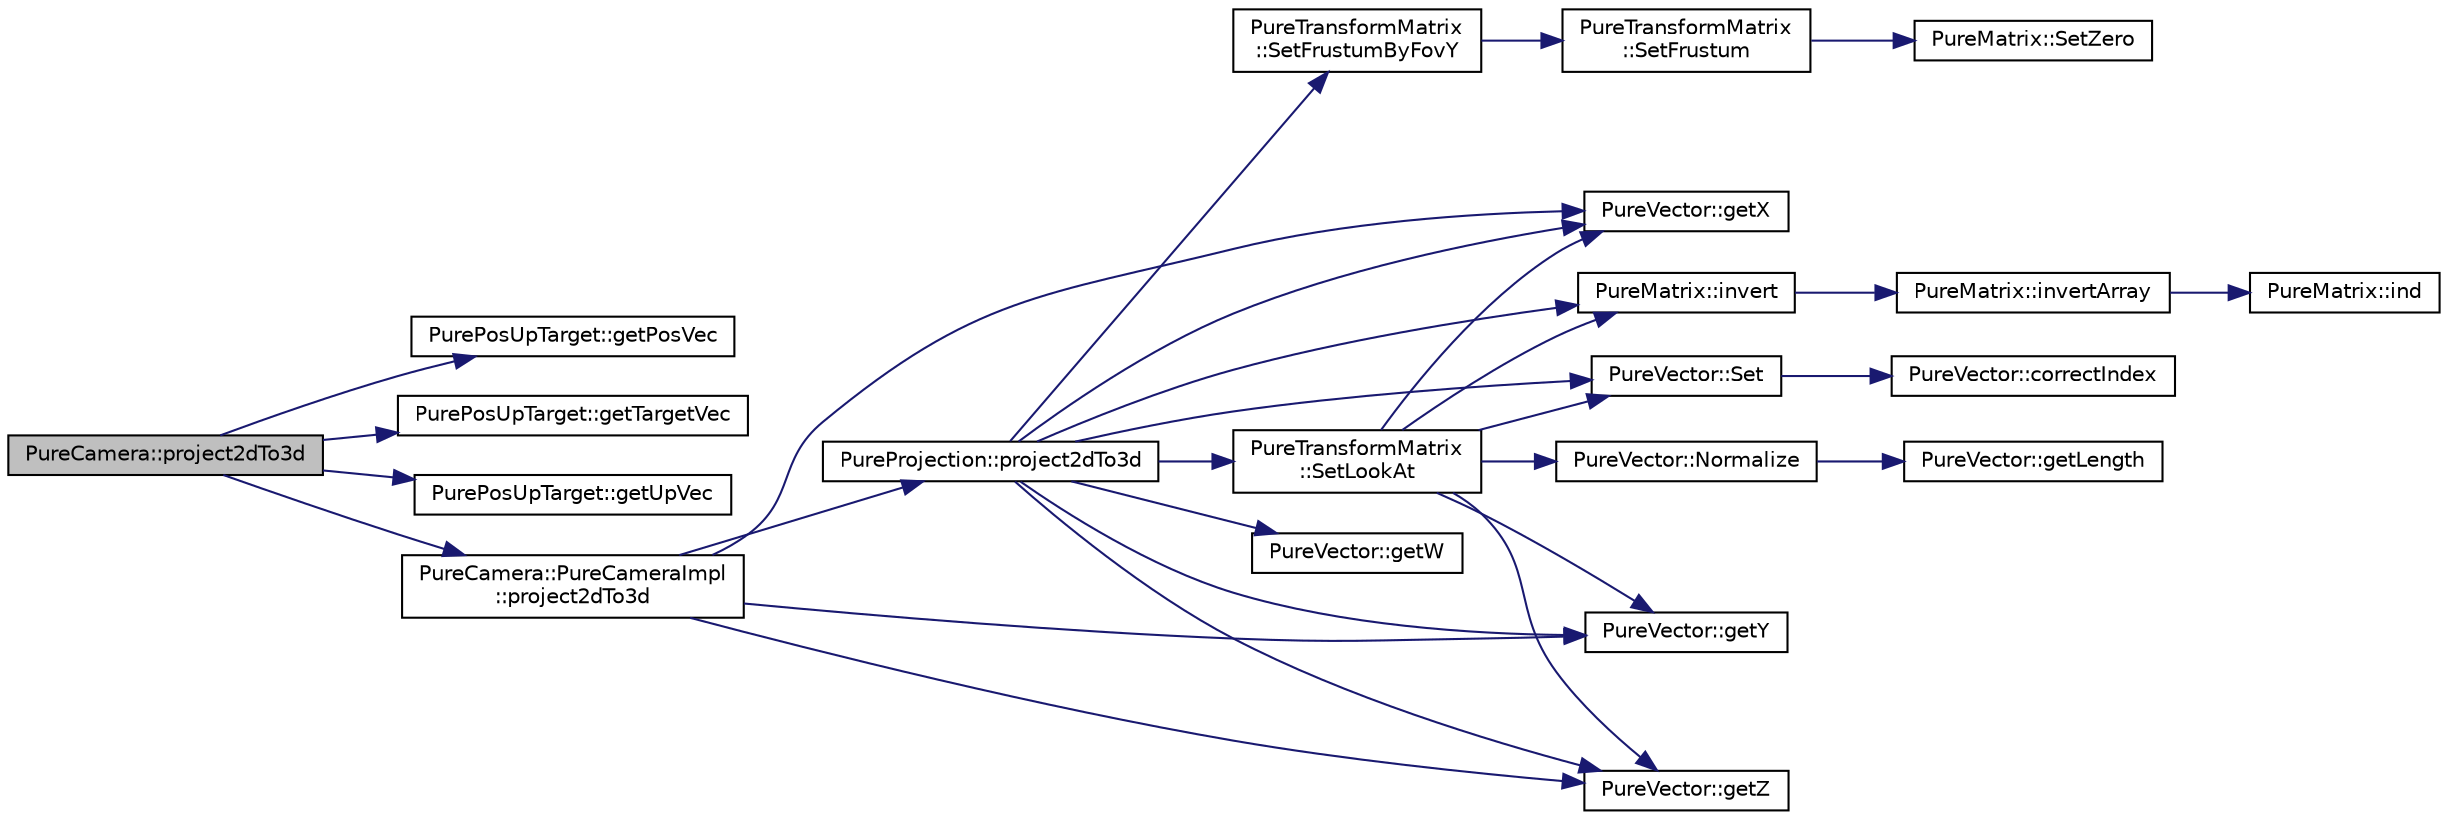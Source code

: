 digraph "PureCamera::project2dTo3d"
{
 // LATEX_PDF_SIZE
  edge [fontname="Helvetica",fontsize="10",labelfontname="Helvetica",labelfontsize="10"];
  node [fontname="Helvetica",fontsize="10",shape=record];
  rankdir="LR";
  Node1 [label="PureCamera::project2dTo3d",height=0.2,width=0.4,color="black", fillcolor="grey75", style="filled", fontcolor="black",tooltip="Makes a projection from window/screen-space to world-space."];
  Node1 -> Node2 [color="midnightblue",fontsize="10",style="solid",fontname="Helvetica"];
  Node2 [label="PurePosUpTarget::getPosVec",height=0.2,width=0.4,color="black", fillcolor="white", style="filled",URL="$class_pure_pos_up_target.html#a9746aa7f7dc347d35178b2f61acce74f",tooltip="Gets Position vector."];
  Node1 -> Node3 [color="midnightblue",fontsize="10",style="solid",fontname="Helvetica"];
  Node3 [label="PurePosUpTarget::getTargetVec",height=0.2,width=0.4,color="black", fillcolor="white", style="filled",URL="$class_pure_pos_up_target.html#a3581f9c62cc1455af15f144553a8beda",tooltip="Gets Target vector."];
  Node1 -> Node4 [color="midnightblue",fontsize="10",style="solid",fontname="Helvetica"];
  Node4 [label="PurePosUpTarget::getUpVec",height=0.2,width=0.4,color="black", fillcolor="white", style="filled",URL="$class_pure_pos_up_target.html#a430e790734bb2fb61f4fca5e09fefd35",tooltip="Gets Up vector."];
  Node1 -> Node5 [color="midnightblue",fontsize="10",style="solid",fontname="Helvetica"];
  Node5 [label="PureCamera::PureCameraImpl\l::project2dTo3d",height=0.2,width=0.4,color="black", fillcolor="white", style="filled",URL="$class_pure_camera_1_1_pure_camera_impl.html#ad7a0264f889e2b6b1760b58c18a3c021",tooltip=" "];
  Node5 -> Node6 [color="midnightblue",fontsize="10",style="solid",fontname="Helvetica"];
  Node6 [label="PureVector::getX",height=0.2,width=0.4,color="black", fillcolor="white", style="filled",URL="$class_pure_vector.html#a1671b6f7232f6cacd5b25e2e0078caa8",tooltip="Gets the X-coordinate."];
  Node5 -> Node7 [color="midnightblue",fontsize="10",style="solid",fontname="Helvetica"];
  Node7 [label="PureVector::getY",height=0.2,width=0.4,color="black", fillcolor="white", style="filled",URL="$class_pure_vector.html#ad3f280e052c74e30635f16def6f3fdff",tooltip="Gets the Y-coordinate."];
  Node5 -> Node8 [color="midnightblue",fontsize="10",style="solid",fontname="Helvetica"];
  Node8 [label="PureVector::getZ",height=0.2,width=0.4,color="black", fillcolor="white", style="filled",URL="$class_pure_vector.html#a0c7e17a5a9297eeefe11ac08611f4339",tooltip="Gets the Z-coordinate."];
  Node5 -> Node9 [color="midnightblue",fontsize="10",style="solid",fontname="Helvetica"];
  Node9 [label="PureProjection::project2dTo3d",height=0.2,width=0.4,color="black", fillcolor="white", style="filled",URL="$class_pure_projection.html#afab3c812bcc645cc020fa414c2596020",tooltip="Makes a projection from window/screen-space to world-space."];
  Node9 -> Node10 [color="midnightblue",fontsize="10",style="solid",fontname="Helvetica"];
  Node10 [label="PureVector::getW",height=0.2,width=0.4,color="black", fillcolor="white", style="filled",URL="$class_pure_vector.html#ae4903e56097b081ac3aace71d08b15ed",tooltip="Gets the W-coordinate."];
  Node9 -> Node6 [color="midnightblue",fontsize="10",style="solid",fontname="Helvetica"];
  Node9 -> Node7 [color="midnightblue",fontsize="10",style="solid",fontname="Helvetica"];
  Node9 -> Node8 [color="midnightblue",fontsize="10",style="solid",fontname="Helvetica"];
  Node9 -> Node11 [color="midnightblue",fontsize="10",style="solid",fontname="Helvetica"];
  Node11 [label="PureMatrix::invert",height=0.2,width=0.4,color="black", fillcolor="white", style="filled",URL="$class_pure_matrix.html#af03c29d350c327eb4d8268092fa2d52f",tooltip="Inverts the matrix."];
  Node11 -> Node12 [color="midnightblue",fontsize="10",style="solid",fontname="Helvetica"];
  Node12 [label="PureMatrix::invertArray",height=0.2,width=0.4,color="black", fillcolor="white", style="filled",URL="$class_pure_matrix.html#a73f4f8de4e43730af599a5f3c1eae1f3",tooltip="Treats the given array as a matrix and inverts it."];
  Node12 -> Node13 [color="midnightblue",fontsize="10",style="solid",fontname="Helvetica"];
  Node13 [label="PureMatrix::ind",height=0.2,width=0.4,color="black", fillcolor="white", style="filled",URL="$class_pure_matrix.html#aeb96ec1d85ab4cfa73e308badf95591a",tooltip="Returns index of cell in given row and column."];
  Node9 -> Node14 [color="midnightblue",fontsize="10",style="solid",fontname="Helvetica"];
  Node14 [label="PureVector::Set",height=0.2,width=0.4,color="black", fillcolor="white", style="filled",URL="$class_pure_vector.html#a7a06ddc19979aa3bbe17514071ed66c8",tooltip="Sets the value at the given index."];
  Node14 -> Node15 [color="midnightblue",fontsize="10",style="solid",fontname="Helvetica"];
  Node15 [label="PureVector::correctIndex",height=0.2,width=0.4,color="black", fillcolor="white", style="filled",URL="$class_pure_vector.html#a3a76805b3935eadb52ac7cf41dfd981b",tooltip=" "];
  Node9 -> Node16 [color="midnightblue",fontsize="10",style="solid",fontname="Helvetica"];
  Node16 [label="PureTransformMatrix\l::SetFrustumByFovY",height=0.2,width=0.4,color="black", fillcolor="white", style="filled",URL="$class_pure_transform_matrix.html#a18b32f7c1b6d08ef45a43f778c763f80",tooltip="Sets the matrix to represent a viewing frustum in world coordinate system."];
  Node16 -> Node17 [color="midnightblue",fontsize="10",style="solid",fontname="Helvetica"];
  Node17 [label="PureTransformMatrix\l::SetFrustum",height=0.2,width=0.4,color="black", fillcolor="white", style="filled",URL="$class_pure_transform_matrix.html#aacb54b513594f9ab729aaffa6285375b",tooltip="Sets the matrix to represent a viewing frustum in world coordinate system."];
  Node17 -> Node18 [color="midnightblue",fontsize="10",style="solid",fontname="Helvetica"];
  Node18 [label="PureMatrix::SetZero",height=0.2,width=0.4,color="black", fillcolor="white", style="filled",URL="$class_pure_matrix.html#a313d17b13f39ef09b0bab77c5b3d513a",tooltip="Sets the matrix to zero matrix."];
  Node9 -> Node19 [color="midnightblue",fontsize="10",style="solid",fontname="Helvetica"];
  Node19 [label="PureTransformMatrix\l::SetLookAt",height=0.2,width=0.4,color="black", fillcolor="white", style="filled",URL="$class_pure_transform_matrix.html#a25be1be624ed85b1b6e70bbd7240e590",tooltip="Sets the matrix to represent a view matrix in world coordinate system."];
  Node19 -> Node6 [color="midnightblue",fontsize="10",style="solid",fontname="Helvetica"];
  Node19 -> Node7 [color="midnightblue",fontsize="10",style="solid",fontname="Helvetica"];
  Node19 -> Node8 [color="midnightblue",fontsize="10",style="solid",fontname="Helvetica"];
  Node19 -> Node11 [color="midnightblue",fontsize="10",style="solid",fontname="Helvetica"];
  Node19 -> Node20 [color="midnightblue",fontsize="10",style="solid",fontname="Helvetica"];
  Node20 [label="PureVector::Normalize",height=0.2,width=0.4,color="black", fillcolor="white", style="filled",URL="$class_pure_vector.html#a011fd4f34f4a288519986fe51219c245",tooltip="Normalizes the coordinates."];
  Node20 -> Node21 [color="midnightblue",fontsize="10",style="solid",fontname="Helvetica"];
  Node21 [label="PureVector::getLength",height=0.2,width=0.4,color="black", fillcolor="white", style="filled",URL="$class_pure_vector.html#ab46a1c67a233f83d514d96194481f747",tooltip="Gets the length."];
  Node19 -> Node14 [color="midnightblue",fontsize="10",style="solid",fontname="Helvetica"];
}
